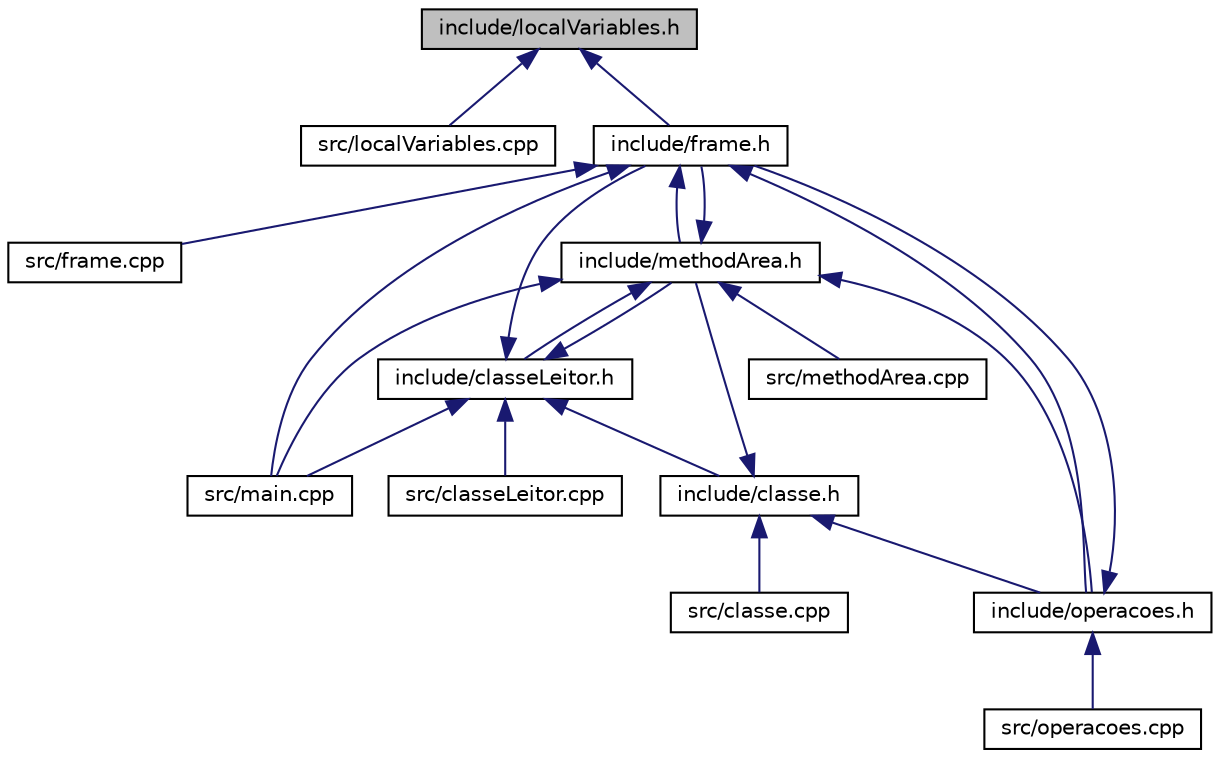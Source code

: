 digraph "include/localVariables.h"
{
 // LATEX_PDF_SIZE
  edge [fontname="Helvetica",fontsize="10",labelfontname="Helvetica",labelfontsize="10"];
  node [fontname="Helvetica",fontsize="10",shape=record];
  Node1 [label="include/localVariables.h",height=0.2,width=0.4,color="black", fillcolor="grey75", style="filled", fontcolor="black",tooltip="Local Variables."];
  Node1 -> Node2 [dir="back",color="midnightblue",fontsize="10",style="solid"];
  Node2 [label="src/localVariables.cpp",height=0.2,width=0.4,color="black", fillcolor="white", style="filled",URL="$localVariables_8cpp.html",tooltip="localVariables"];
  Node1 -> Node3 [dir="back",color="midnightblue",fontsize="10",style="solid"];
  Node3 [label="include/frame.h",height=0.2,width=0.4,color="black", fillcolor="white", style="filled",URL="$frame_8h.html",tooltip="Contém tudo necessário para a execução de um método."];
  Node3 -> Node4 [dir="back",color="midnightblue",fontsize="10",style="solid"];
  Node4 [label="src/frame.cpp",height=0.2,width=0.4,color="black", fillcolor="white", style="filled",URL="$frame_8cpp.html",tooltip="frame"];
  Node3 -> Node5 [dir="back",color="midnightblue",fontsize="10",style="solid"];
  Node5 [label="src/main.cpp",height=0.2,width=0.4,color="black", fillcolor="white", style="filled",URL="$main_8cpp.html",tooltip="Funcao principal do projeto, opção de escolha entre interpretador e exibidor."];
  Node3 -> Node6 [dir="back",color="midnightblue",fontsize="10",style="solid"];
  Node6 [label="include/methodArea.h",height=0.2,width=0.4,color="black", fillcolor="white", style="filled",URL="$methodArea_8h.html",tooltip="Area de Metodo."];
  Node6 -> Node5 [dir="back",color="midnightblue",fontsize="10",style="solid"];
  Node6 -> Node7 [dir="back",color="midnightblue",fontsize="10",style="solid"];
  Node7 [label="src/methodArea.cpp",height=0.2,width=0.4,color="black", fillcolor="white", style="filled",URL="$methodArea_8cpp.html",tooltip="methodsArea"];
  Node6 -> Node8 [dir="back",color="midnightblue",fontsize="10",style="solid"];
  Node8 [label="include/classeLeitor.h",height=0.2,width=0.4,color="black", fillcolor="white", style="filled",URL="$classeLeitor_8h.html",tooltip=" "];
  Node8 -> Node9 [dir="back",color="midnightblue",fontsize="10",style="solid"];
  Node9 [label="src/classeLeitor.cpp",height=0.2,width=0.4,color="black", fillcolor="white", style="filled",URL="$classeLeitor_8cpp.html",tooltip="classeLeitor"];
  Node8 -> Node5 [dir="back",color="midnightblue",fontsize="10",style="solid"];
  Node8 -> Node10 [dir="back",color="midnightblue",fontsize="10",style="solid"];
  Node10 [label="include/classe.h",height=0.2,width=0.4,color="black", fillcolor="white", style="filled",URL="$classe_8h.html",tooltip="Definição da ClasseEstatica e da ClasseInstancia."];
  Node10 -> Node11 [dir="back",color="midnightblue",fontsize="10",style="solid"];
  Node11 [label="src/classe.cpp",height=0.2,width=0.4,color="black", fillcolor="white", style="filled",URL="$classe_8cpp.html",tooltip="classe"];
  Node10 -> Node6 [dir="back",color="midnightblue",fontsize="10",style="solid"];
  Node10 -> Node12 [dir="back",color="midnightblue",fontsize="10",style="solid"];
  Node12 [label="include/operacoes.h",height=0.2,width=0.4,color="black", fillcolor="white", style="filled",URL="$operacoes_8h.html",tooltip="Lista das operacoes realizadas pela jvm."];
  Node12 -> Node13 [dir="back",color="midnightblue",fontsize="10",style="solid"];
  Node13 [label="src/operacoes.cpp",height=0.2,width=0.4,color="black", fillcolor="white", style="filled",URL="$operacoes_8cpp.html",tooltip="operações"];
  Node12 -> Node3 [dir="back",color="midnightblue",fontsize="10",style="solid"];
  Node8 -> Node3 [dir="back",color="midnightblue",fontsize="10",style="solid"];
  Node8 -> Node6 [dir="back",color="midnightblue",fontsize="10",style="solid"];
  Node6 -> Node3 [dir="back",color="midnightblue",fontsize="10",style="solid"];
  Node6 -> Node12 [dir="back",color="midnightblue",fontsize="10",style="solid"];
  Node3 -> Node12 [dir="back",color="midnightblue",fontsize="10",style="solid"];
}
